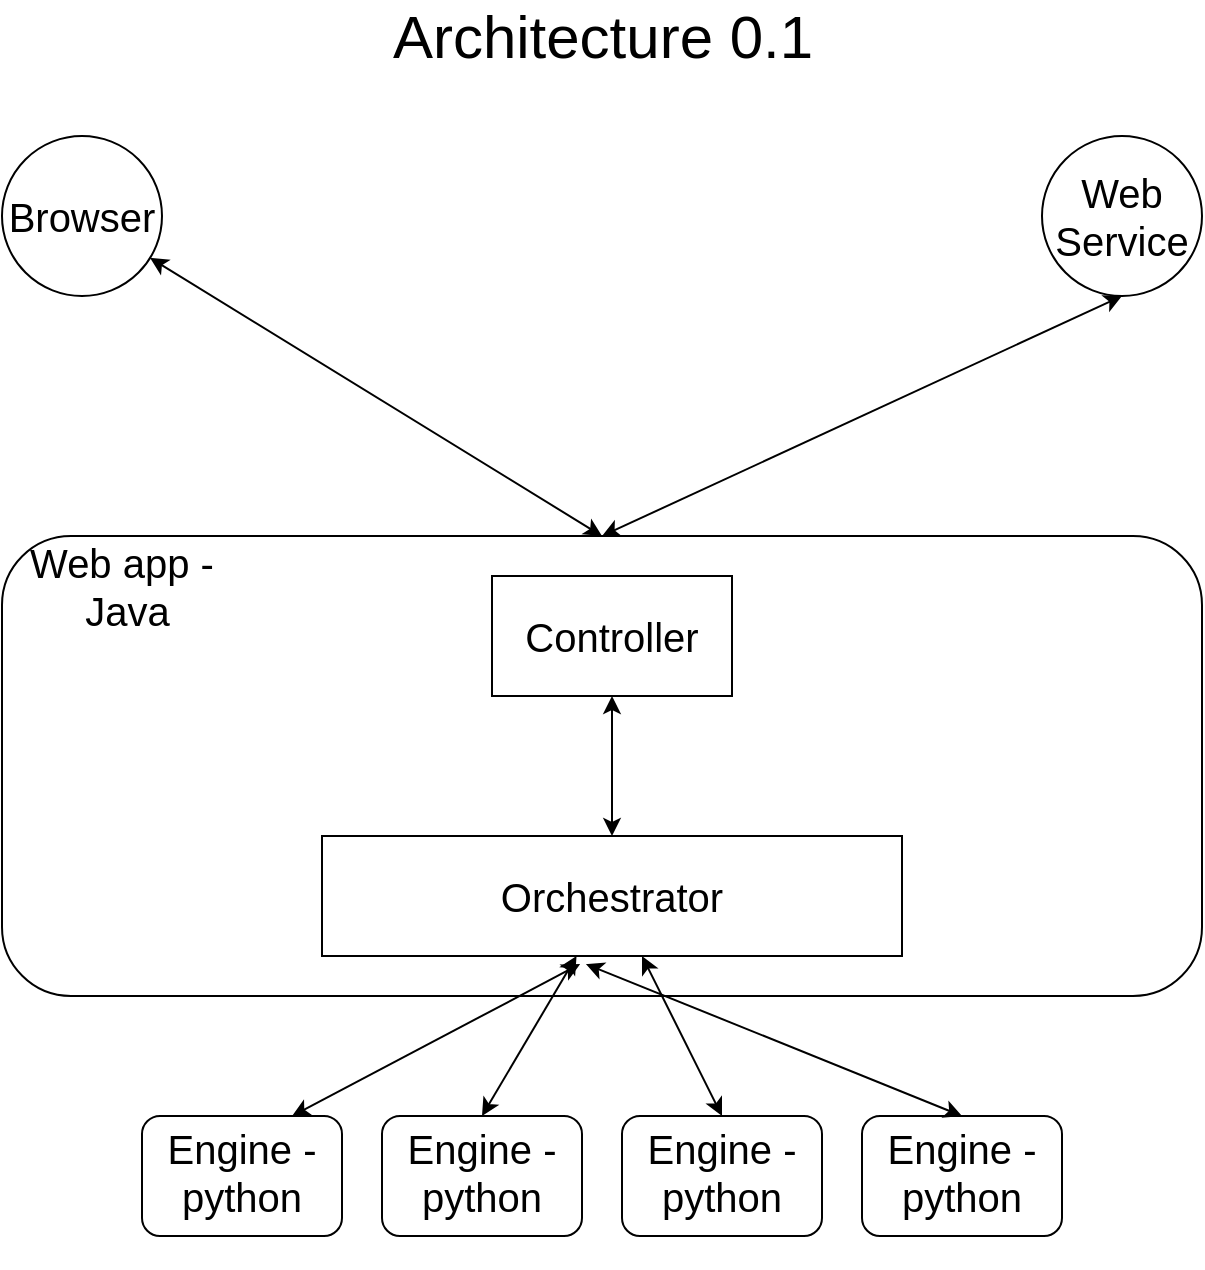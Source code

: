 <mxfile version="12.8.5" type="device"><diagram id="6hCOGeHsMH1l3Cf1zVcL" name="Page-1"><mxGraphModel dx="1422" dy="713" grid="0" gridSize="10" guides="1" tooltips="1" connect="1" arrows="1" fold="1" page="1" pageScale="1" pageWidth="850" pageHeight="1100" math="0" shadow="0"><root><mxCell id="0"/><mxCell id="1" parent="0"/><mxCell id="9yxYwA_t7D8fx5DYZ7U8-1" value="" style="rounded=1;whiteSpace=wrap;html=1;" vertex="1" parent="1"><mxGeometry x="120" y="280" width="600" height="230" as="geometry"/></mxCell><mxCell id="9yxYwA_t7D8fx5DYZ7U8-2" value="&lt;font style=&quot;font-size: 20px&quot;&gt;&lt;span&gt;Web app -&amp;nbsp;&lt;/span&gt;Java&lt;/font&gt;" style="text;html=1;strokeColor=none;fillColor=none;align=center;verticalAlign=middle;whiteSpace=wrap;rounded=0;" vertex="1" parent="1"><mxGeometry x="130" y="290" width="100" height="30" as="geometry"/></mxCell><mxCell id="9yxYwA_t7D8fx5DYZ7U8-5" value="" style="rounded=1;whiteSpace=wrap;html=1;" vertex="1" parent="1"><mxGeometry x="190" y="570" width="100" height="60" as="geometry"/></mxCell><mxCell id="9yxYwA_t7D8fx5DYZ7U8-6" value="&lt;font style=&quot;font-size: 20px&quot;&gt;Engine - python&lt;br&gt;&lt;br&gt;&lt;/font&gt;" style="text;html=1;strokeColor=none;fillColor=none;align=center;verticalAlign=middle;whiteSpace=wrap;rounded=0;" vertex="1" parent="1"><mxGeometry x="190" y="600" width="100" height="20" as="geometry"/></mxCell><mxCell id="9yxYwA_t7D8fx5DYZ7U8-10" value="" style="rounded=1;whiteSpace=wrap;html=1;" vertex="1" parent="1"><mxGeometry x="310" y="570" width="100" height="60" as="geometry"/></mxCell><mxCell id="9yxYwA_t7D8fx5DYZ7U8-11" value="&lt;font style=&quot;font-size: 20px&quot;&gt;Engine - python&lt;br&gt;&lt;br&gt;&lt;/font&gt;" style="text;html=1;strokeColor=none;fillColor=none;align=center;verticalAlign=middle;whiteSpace=wrap;rounded=0;" vertex="1" parent="1"><mxGeometry x="310" y="600" width="100" height="20" as="geometry"/></mxCell><mxCell id="9yxYwA_t7D8fx5DYZ7U8-12" value="" style="rounded=1;whiteSpace=wrap;html=1;" vertex="1" parent="1"><mxGeometry x="430" y="570" width="100" height="60" as="geometry"/></mxCell><mxCell id="9yxYwA_t7D8fx5DYZ7U8-13" value="&lt;font style=&quot;font-size: 20px&quot;&gt;Engine - python&lt;br&gt;&lt;br&gt;&lt;/font&gt;" style="text;html=1;strokeColor=none;fillColor=none;align=center;verticalAlign=middle;whiteSpace=wrap;rounded=0;" vertex="1" parent="1"><mxGeometry x="430" y="600" width="100" height="20" as="geometry"/></mxCell><mxCell id="9yxYwA_t7D8fx5DYZ7U8-19" value="" style="rounded=1;whiteSpace=wrap;html=1;" vertex="1" parent="1"><mxGeometry x="550" y="570" width="100" height="60" as="geometry"/></mxCell><mxCell id="9yxYwA_t7D8fx5DYZ7U8-20" value="&lt;font style=&quot;font-size: 20px&quot;&gt;Engine - python&lt;br&gt;&lt;br&gt;&lt;/font&gt;" style="text;html=1;strokeColor=none;fillColor=none;align=center;verticalAlign=middle;whiteSpace=wrap;rounded=0;" vertex="1" parent="1"><mxGeometry x="550" y="600" width="100" height="20" as="geometry"/></mxCell><mxCell id="9yxYwA_t7D8fx5DYZ7U8-22" value="&lt;font style=&quot;font-size: 20px&quot;&gt;Orchestrator&lt;/font&gt;" style="rounded=0;whiteSpace=wrap;html=1;" vertex="1" parent="1"><mxGeometry x="280" y="430" width="290" height="60" as="geometry"/></mxCell><mxCell id="9yxYwA_t7D8fx5DYZ7U8-23" value="" style="endArrow=classic;startArrow=classic;html=1;exitX=0.5;exitY=0;exitDx=0;exitDy=0;" edge="1" parent="1" source="9yxYwA_t7D8fx5DYZ7U8-10" target="9yxYwA_t7D8fx5DYZ7U8-22"><mxGeometry width="50" height="50" relative="1" as="geometry"><mxPoint x="400" y="520" as="sourcePoint"/><mxPoint x="450" y="470" as="targetPoint"/></mxGeometry></mxCell><mxCell id="9yxYwA_t7D8fx5DYZ7U8-24" value="" style="endArrow=classic;startArrow=classic;html=1;entryX=0.445;entryY=1.067;entryDx=0;entryDy=0;exitX=0.75;exitY=0;exitDx=0;exitDy=0;entryPerimeter=0;" edge="1" parent="1" source="9yxYwA_t7D8fx5DYZ7U8-5" target="9yxYwA_t7D8fx5DYZ7U8-22"><mxGeometry width="50" height="50" relative="1" as="geometry"><mxPoint x="400" y="520" as="sourcePoint"/><mxPoint x="450" y="470" as="targetPoint"/></mxGeometry></mxCell><mxCell id="9yxYwA_t7D8fx5DYZ7U8-26" value="" style="endArrow=classic;startArrow=classic;html=1;exitX=0.5;exitY=0;exitDx=0;exitDy=0;" edge="1" parent="1" source="9yxYwA_t7D8fx5DYZ7U8-12" target="9yxYwA_t7D8fx5DYZ7U8-22"><mxGeometry width="50" height="50" relative="1" as="geometry"><mxPoint x="400" y="520" as="sourcePoint"/><mxPoint x="410" y="480" as="targetPoint"/></mxGeometry></mxCell><mxCell id="9yxYwA_t7D8fx5DYZ7U8-28" value="" style="endArrow=classic;startArrow=classic;html=1;entryX=0.5;entryY=0;entryDx=0;entryDy=0;exitX=0.455;exitY=1.067;exitDx=0;exitDy=0;exitPerimeter=0;" edge="1" parent="1" source="9yxYwA_t7D8fx5DYZ7U8-22" target="9yxYwA_t7D8fx5DYZ7U8-19"><mxGeometry width="50" height="50" relative="1" as="geometry"><mxPoint x="400" y="500" as="sourcePoint"/><mxPoint x="450" y="470" as="targetPoint"/></mxGeometry></mxCell><mxCell id="9yxYwA_t7D8fx5DYZ7U8-29" value="&lt;font style=&quot;font-size: 20px&quot;&gt;Browser&lt;/font&gt;" style="ellipse;whiteSpace=wrap;html=1;aspect=fixed;" vertex="1" parent="1"><mxGeometry x="120" y="80" width="80" height="80" as="geometry"/></mxCell><mxCell id="9yxYwA_t7D8fx5DYZ7U8-30" value="" style="endArrow=classic;startArrow=classic;html=1;exitX=0.5;exitY=0;exitDx=0;exitDy=0;" edge="1" parent="1" source="9yxYwA_t7D8fx5DYZ7U8-1" target="9yxYwA_t7D8fx5DYZ7U8-29"><mxGeometry width="50" height="50" relative="1" as="geometry"><mxPoint x="400" y="220" as="sourcePoint"/><mxPoint x="450" y="170" as="targetPoint"/></mxGeometry></mxCell><mxCell id="9yxYwA_t7D8fx5DYZ7U8-31" value="&lt;font style=&quot;font-size: 20px&quot;&gt;Web Service&lt;/font&gt;" style="ellipse;whiteSpace=wrap;html=1;aspect=fixed;" vertex="1" parent="1"><mxGeometry x="640" y="80" width="80" height="80" as="geometry"/></mxCell><mxCell id="9yxYwA_t7D8fx5DYZ7U8-33" value="" style="endArrow=classic;startArrow=classic;html=1;exitX=0.5;exitY=1;exitDx=0;exitDy=0;entryX=0.5;entryY=0;entryDx=0;entryDy=0;" edge="1" parent="1" source="9yxYwA_t7D8fx5DYZ7U8-31" target="9yxYwA_t7D8fx5DYZ7U8-1"><mxGeometry width="50" height="50" relative="1" as="geometry"><mxPoint x="391" y="290" as="sourcePoint"/><mxPoint x="380" y="280" as="targetPoint"/></mxGeometry></mxCell><mxCell id="9yxYwA_t7D8fx5DYZ7U8-39" value="&lt;font style=&quot;font-size: 20px&quot;&gt;Controller&lt;/font&gt;" style="rounded=0;whiteSpace=wrap;html=1;" vertex="1" parent="1"><mxGeometry x="365" y="300" width="120" height="60" as="geometry"/></mxCell><mxCell id="9yxYwA_t7D8fx5DYZ7U8-41" value="" style="endArrow=classic;startArrow=classic;html=1;entryX=0.5;entryY=1;entryDx=0;entryDy=0;exitX=0.5;exitY=0;exitDx=0;exitDy=0;" edge="1" parent="1" source="9yxYwA_t7D8fx5DYZ7U8-22" target="9yxYwA_t7D8fx5DYZ7U8-39"><mxGeometry width="50" height="50" relative="1" as="geometry"><mxPoint x="400" y="420" as="sourcePoint"/><mxPoint x="450" y="370" as="targetPoint"/></mxGeometry></mxCell><mxCell id="9yxYwA_t7D8fx5DYZ7U8-42" value="&lt;font style=&quot;font-size: 30px&quot;&gt;Architecture 0.1&lt;/font&gt;" style="text;html=1;strokeColor=none;fillColor=none;align=center;verticalAlign=middle;whiteSpace=wrap;rounded=0;" vertex="1" parent="1"><mxGeometry x="242.5" y="20" width="355" height="20" as="geometry"/></mxCell></root></mxGraphModel></diagram></mxfile>